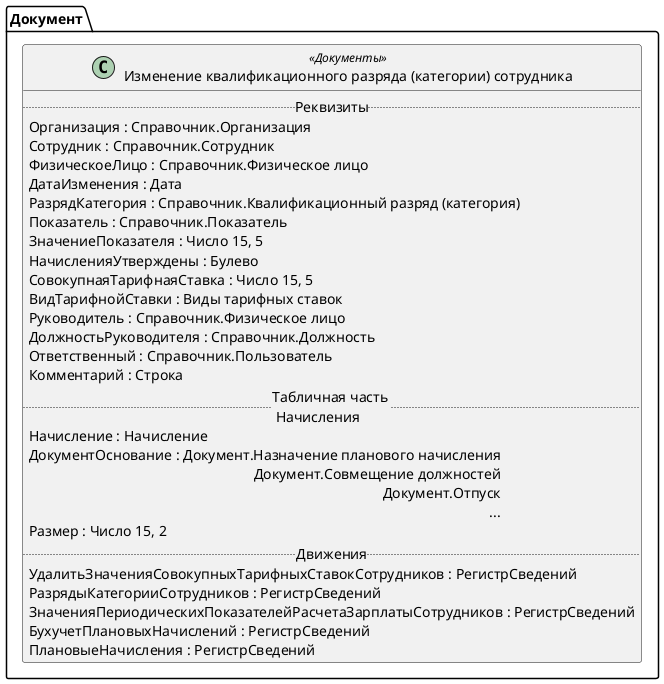 ﻿@startuml ИзменениеКвалификационногоРазряда
'!include templates.wsd
'..\include templates.wsd
class Документ.ИзменениеКвалификационногоРазряда as "Изменение квалификационного разряда (категории) сотрудника" <<Документы>>
{
..Реквизиты..
Организация : Справочник.Организация
Сотрудник : Справочник.Сотрудник
ФизическоеЛицо : Справочник.Физическое лицо
ДатаИзменения : Дата
РазрядКатегория : Справочник.Квалификационный разряд (категория)
Показатель : Справочник.Показатель
ЗначениеПоказателя : Число 15, 5
НачисленияУтверждены : Булево
СовокупнаяТарифнаяСтавка : Число 15, 5
ВидТарифнойСтавки : Виды тарифных ставок
Руководитель : Справочник.Физическое лицо
ДолжностьРуководителя : Справочник.Должность
Ответственный : Справочник.Пользователь
Комментарий : Строка
..Табличная часть \n Начисления..
Начисление : Начисление
ДокументОснование : Документ.Назначение планового начисления\rДокумент.Совмещение должностей\rДокумент.Отпуск\r...
Размер : Число 15, 2
..Движения..
УдалитьЗначенияСовокупныхТарифныхСтавокСотрудников : РегистрСведений
РазрядыКатегорииСотрудников : РегистрСведений
ЗначенияПериодическихПоказателейРасчетаЗарплатыСотрудников : РегистрСведений
БухучетПлановыхНачислений : РегистрСведений
ПлановыеНачисления : РегистрСведений
}
@enduml
